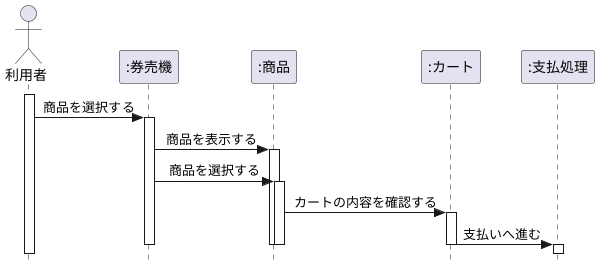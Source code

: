 @startuml シーケンス図
hide footbox
'厳密なUMLに準拠する(矢印の端を矢じり形ではなく三角形にする等)
skinparam style strictuml
' メッセージテキストの位置を矢印線の中央に配置する
skinparam sequenceMessageAlign center

Actor 利用者  as user

participant ":券売機" as obA
participant ":商品" as obB
participant ":カート" as obC
participant ":支払処理" as obD

activate user
user -> obA : 商品を選択する
activate obA
obA -> obB : 商品を表示する
activate obB
obA -> obB : 商品を選択する
activate obB
obB -> obC : カートの内容を確認する
activate obC
obC -> obD : 支払いへ進む
deactivate obA
deactivate obC
deactivate obB
deactivate obB
activate obD
deactivate obD
@enduml